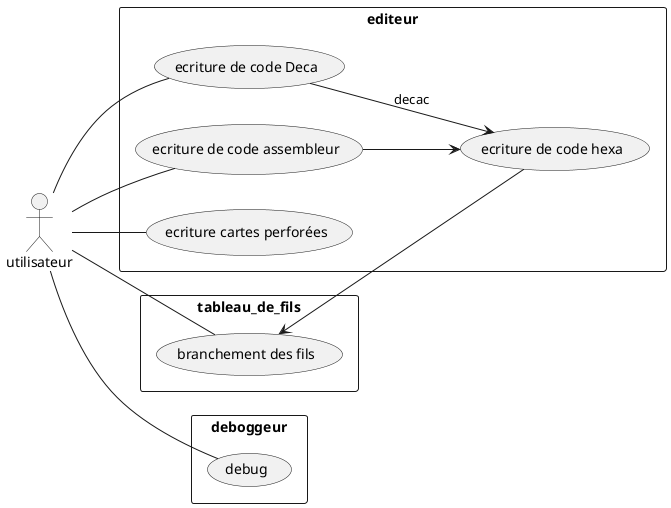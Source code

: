 @startuml

left to right direction
skinparam packageStyle rectangle

actor utilisateur

rectangle editeur {
    utilisateur -- (ecriture de code Deca)
    utilisateur -- (ecriture de code assembleur)
    utilisateur -- (ecriture cartes perforées)

    (ecriture de code Deca) --> (ecriture de code hexa): decac
    (ecriture de code assembleur) --> (ecriture de code hexa)
}

rectangle tableau_de_fils {
    utilisateur -- (branchement des fils)
    (ecriture de code hexa) -left-> (branchement des fils)
}

rectangle deboggeur {
    utilisateur -- (debug)
}

@enduml

